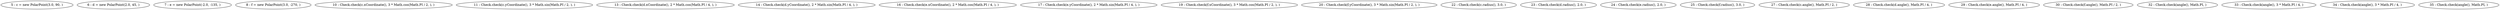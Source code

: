 digraph G {
"5 : c = new PolarPoint(3.0, 90, )"
"6 : d = new PolarPoint(2.0, 45, )"
"7 : e = new PolarPoint(-2.0, -135, )"
"8 : f = new PolarPoint(3.0, -270, )"
"10 : Check.check(c.xCoordinate(), 3 * Math.cos(Math.PI / 2, ), )"
"11 : Check.check(c.yCoordinate(), 3 * Math.sin(Math.PI / 2, ), )"
"13 : Check.check(d.xCoordinate(), 2 * Math.cos(Math.PI / 4, ), )"
"14 : Check.check(d.yCoordinate(), 2 * Math.sin(Math.PI / 4, ), )"
"16 : Check.check(e.xCoordinate(), 2 * Math.cos(Math.PI / 4, ), )"
"17 : Check.check(e.yCoordinate(), 2 * Math.sin(Math.PI / 4, ), )"
"19 : Check.check(f.xCoordinate(), 3 * Math.cos(Math.PI / 2, ), )"
"20 : Check.check(f.yCoordinate(), 3 * Math.sin(Math.PI / 2, ), )"
"22 : Check.check(c.radius(), 3.0, )"
"23 : Check.check(d.radius(), 2.0, )"
"24 : Check.check(e.radius(), 2.0, )"
"25 : Check.check(f.radius(), 3.0, )"
"27 : Check.check(c.angle(), Math.PI / 2, )"
"28 : Check.check(d.angle(), Math.PI / 4, )"
"29 : Check.check(e.angle(), Math.PI / 4, )"
"30 : Check.check(f.angle(), Math.PI / 2, )"
"32 : Check.check(angle(), Math.PI, )"
"33 : Check.check(angle(), 3 * Math.PI / 4, )"
"34 : Check.check(angle(), 3 * Math.PI / 4, )"
"35 : Check.check(angle(), Math.PI, )"
}
